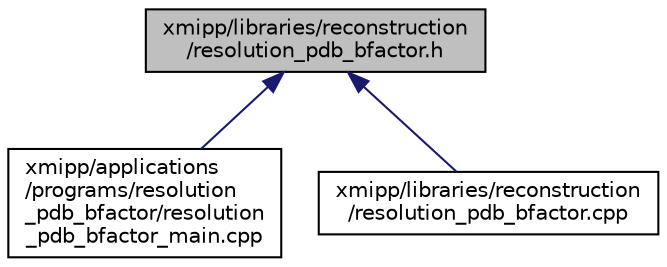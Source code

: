 digraph "xmipp/libraries/reconstruction/resolution_pdb_bfactor.h"
{
  edge [fontname="Helvetica",fontsize="10",labelfontname="Helvetica",labelfontsize="10"];
  node [fontname="Helvetica",fontsize="10",shape=record];
  Node14 [label="xmipp/libraries/reconstruction\l/resolution_pdb_bfactor.h",height=0.2,width=0.4,color="black", fillcolor="grey75", style="filled", fontcolor="black"];
  Node14 -> Node15 [dir="back",color="midnightblue",fontsize="10",style="solid",fontname="Helvetica"];
  Node15 [label="xmipp/applications\l/programs/resolution\l_pdb_bfactor/resolution\l_pdb_bfactor_main.cpp",height=0.2,width=0.4,color="black", fillcolor="white", style="filled",URL="$resolution__pdb__bfactor__main_8cpp.html"];
  Node14 -> Node16 [dir="back",color="midnightblue",fontsize="10",style="solid",fontname="Helvetica"];
  Node16 [label="xmipp/libraries/reconstruction\l/resolution_pdb_bfactor.cpp",height=0.2,width=0.4,color="black", fillcolor="white", style="filled",URL="$resolution__pdb__bfactor_8cpp.html"];
}
